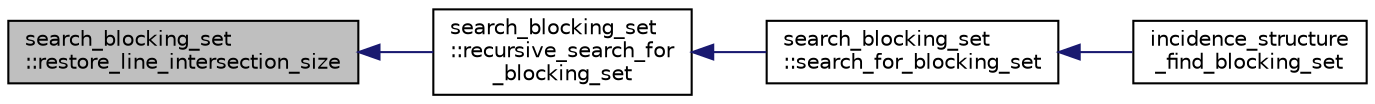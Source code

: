 digraph "search_blocking_set::restore_line_intersection_size"
{
  edge [fontname="Helvetica",fontsize="10",labelfontname="Helvetica",labelfontsize="10"];
  node [fontname="Helvetica",fontsize="10",shape=record];
  rankdir="LR";
  Node887 [label="search_blocking_set\l::restore_line_intersection_size",height=0.2,width=0.4,color="black", fillcolor="grey75", style="filled", fontcolor="black"];
  Node887 -> Node888 [dir="back",color="midnightblue",fontsize="10",style="solid",fontname="Helvetica"];
  Node888 [label="search_blocking_set\l::recursive_search_for\l_blocking_set",height=0.2,width=0.4,color="black", fillcolor="white", style="filled",URL="$dc/d36/classsearch__blocking__set.html#a3e93fae9b44b862b29070a42fa8c48ef"];
  Node888 -> Node889 [dir="back",color="midnightblue",fontsize="10",style="solid",fontname="Helvetica"];
  Node889 [label="search_blocking_set\l::search_for_blocking_set",height=0.2,width=0.4,color="black", fillcolor="white", style="filled",URL="$dc/d36/classsearch__blocking__set.html#aea252e95af01eb415908fafbe1875a52"];
  Node889 -> Node890 [dir="back",color="midnightblue",fontsize="10",style="solid",fontname="Helvetica"];
  Node890 [label="incidence_structure\l_find_blocking_set",height=0.2,width=0.4,color="black", fillcolor="white", style="filled",URL="$df/d74/tl__geometry_8h.html#a8e3d42d0018f8a804b9686b1c4951186"];
}
